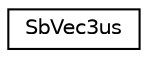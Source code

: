 digraph "Graphical Class Hierarchy"
{
 // LATEX_PDF_SIZE
  edge [fontname="Helvetica",fontsize="10",labelfontname="Helvetica",labelfontsize="10"];
  node [fontname="Helvetica",fontsize="10",shape=record];
  rankdir="LR";
  Node0 [label="SbVec3us",height=0.2,width=0.4,color="black", fillcolor="white", style="filled",URL="$classSbVec3us.html",tooltip=" "];
}

